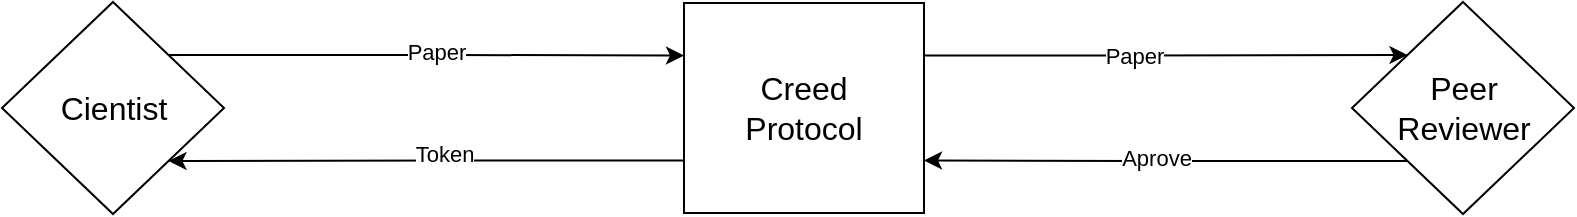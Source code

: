 <mxfile version="22.1.16" type="github">
  <diagram name="Página-1" id="t8cCCM7TRm1y9gIlTtV_">
    <mxGraphModel dx="1275" dy="496" grid="0" gridSize="10" guides="1" tooltips="1" connect="1" arrows="1" fold="1" page="0" pageScale="1" pageWidth="827" pageHeight="1169" math="0" shadow="0">
      <root>
        <mxCell id="0" />
        <mxCell id="1" parent="0" />
        <mxCell id="spob93mlaQJFB_iOKqQo-4" value="" style="group" vertex="1" connectable="0" parent="1">
          <mxGeometry x="-137" y="68" width="111" height="106" as="geometry" />
        </mxCell>
        <mxCell id="spob93mlaQJFB_iOKqQo-3" value="" style="rhombus;whiteSpace=wrap;html=1;" vertex="1" parent="spob93mlaQJFB_iOKqQo-4">
          <mxGeometry width="111" height="106" as="geometry" />
        </mxCell>
        <mxCell id="spob93mlaQJFB_iOKqQo-1" value="Cientist" style="text;strokeColor=none;fillColor=none;html=1;align=center;verticalAlign=middle;whiteSpace=wrap;rounded=0;fontSize=16;" vertex="1" parent="spob93mlaQJFB_iOKqQo-4">
          <mxGeometry x="20.5" y="38" width="70" height="30" as="geometry" />
        </mxCell>
        <mxCell id="spob93mlaQJFB_iOKqQo-5" value="" style="group" vertex="1" connectable="0" parent="1">
          <mxGeometry x="204" y="68.5" width="120" height="105" as="geometry" />
        </mxCell>
        <mxCell id="HLsIkkPrO-gwqsIs5-op-1" value="" style="whiteSpace=wrap;html=1;fontSize=16;" vertex="1" parent="spob93mlaQJFB_iOKqQo-5">
          <mxGeometry width="120" height="105" as="geometry" />
        </mxCell>
        <mxCell id="HLsIkkPrO-gwqsIs5-op-2" value="Creed Protocol" style="text;strokeColor=none;fillColor=none;html=1;align=center;verticalAlign=middle;whiteSpace=wrap;rounded=0;fontSize=16;" vertex="1" parent="spob93mlaQJFB_iOKqQo-5">
          <mxGeometry x="30" y="39.483" width="60" height="26.033" as="geometry" />
        </mxCell>
        <mxCell id="spob93mlaQJFB_iOKqQo-7" style="edgeStyle=orthogonalEdgeStyle;rounded=0;orthogonalLoop=1;jettySize=auto;html=1;exitX=1;exitY=0;exitDx=0;exitDy=0;entryX=0;entryY=0.25;entryDx=0;entryDy=0;" edge="1" parent="1" source="spob93mlaQJFB_iOKqQo-3" target="HLsIkkPrO-gwqsIs5-op-1">
          <mxGeometry relative="1" as="geometry" />
        </mxCell>
        <mxCell id="spob93mlaQJFB_iOKqQo-8" value="Paper" style="edgeLabel;html=1;align=center;verticalAlign=middle;resizable=0;points=[];" vertex="1" connectable="0" parent="spob93mlaQJFB_iOKqQo-7">
          <mxGeometry x="-0.057" y="2" relative="1" as="geometry">
            <mxPoint x="12" as="offset" />
          </mxGeometry>
        </mxCell>
        <mxCell id="spob93mlaQJFB_iOKqQo-10" value="" style="group" vertex="1" connectable="0" parent="1">
          <mxGeometry x="538" y="68" width="111" height="106" as="geometry" />
        </mxCell>
        <mxCell id="spob93mlaQJFB_iOKqQo-11" value="" style="rhombus;whiteSpace=wrap;html=1;" vertex="1" parent="spob93mlaQJFB_iOKqQo-10">
          <mxGeometry width="111" height="106" as="geometry" />
        </mxCell>
        <mxCell id="spob93mlaQJFB_iOKqQo-12" value="Peer Reviewer" style="text;strokeColor=none;fillColor=none;html=1;align=center;verticalAlign=middle;whiteSpace=wrap;rounded=0;fontSize=16;" vertex="1" parent="spob93mlaQJFB_iOKqQo-10">
          <mxGeometry x="20.5" y="38" width="70" height="30" as="geometry" />
        </mxCell>
        <mxCell id="spob93mlaQJFB_iOKqQo-13" style="edgeStyle=orthogonalEdgeStyle;rounded=0;orthogonalLoop=1;jettySize=auto;html=1;exitX=1;exitY=0.25;exitDx=0;exitDy=0;entryX=0;entryY=0;entryDx=0;entryDy=0;" edge="1" parent="1" source="HLsIkkPrO-gwqsIs5-op-1" target="spob93mlaQJFB_iOKqQo-11">
          <mxGeometry relative="1" as="geometry" />
        </mxCell>
        <mxCell id="spob93mlaQJFB_iOKqQo-14" value="Paper" style="edgeLabel;html=1;align=center;verticalAlign=middle;resizable=0;points=[];" vertex="1" connectable="0" parent="spob93mlaQJFB_iOKqQo-13">
          <mxGeometry x="-0.115" y="-1" relative="1" as="geometry">
            <mxPoint x="-3" as="offset" />
          </mxGeometry>
        </mxCell>
        <mxCell id="spob93mlaQJFB_iOKqQo-15" style="edgeStyle=orthogonalEdgeStyle;rounded=0;orthogonalLoop=1;jettySize=auto;html=1;exitX=0;exitY=1;exitDx=0;exitDy=0;entryX=1;entryY=0.75;entryDx=0;entryDy=0;" edge="1" parent="1" source="spob93mlaQJFB_iOKqQo-11" target="HLsIkkPrO-gwqsIs5-op-1">
          <mxGeometry relative="1" as="geometry" />
        </mxCell>
        <mxCell id="spob93mlaQJFB_iOKqQo-16" value="Aprove" style="edgeLabel;html=1;align=center;verticalAlign=middle;resizable=0;points=[];" vertex="1" connectable="0" parent="spob93mlaQJFB_iOKqQo-15">
          <mxGeometry x="0.046" y="-2" relative="1" as="geometry">
            <mxPoint as="offset" />
          </mxGeometry>
        </mxCell>
        <mxCell id="spob93mlaQJFB_iOKqQo-21" style="edgeStyle=orthogonalEdgeStyle;rounded=0;orthogonalLoop=1;jettySize=auto;html=1;exitX=0;exitY=0.75;exitDx=0;exitDy=0;entryX=1;entryY=1;entryDx=0;entryDy=0;" edge="1" parent="1" source="HLsIkkPrO-gwqsIs5-op-1" target="spob93mlaQJFB_iOKqQo-3">
          <mxGeometry relative="1" as="geometry" />
        </mxCell>
        <mxCell id="spob93mlaQJFB_iOKqQo-22" value="Token" style="edgeLabel;html=1;align=center;verticalAlign=middle;resizable=0;points=[];" vertex="1" connectable="0" parent="spob93mlaQJFB_iOKqQo-21">
          <mxGeometry x="-0.063" y="-3" relative="1" as="geometry">
            <mxPoint y="-1" as="offset" />
          </mxGeometry>
        </mxCell>
      </root>
    </mxGraphModel>
  </diagram>
</mxfile>
